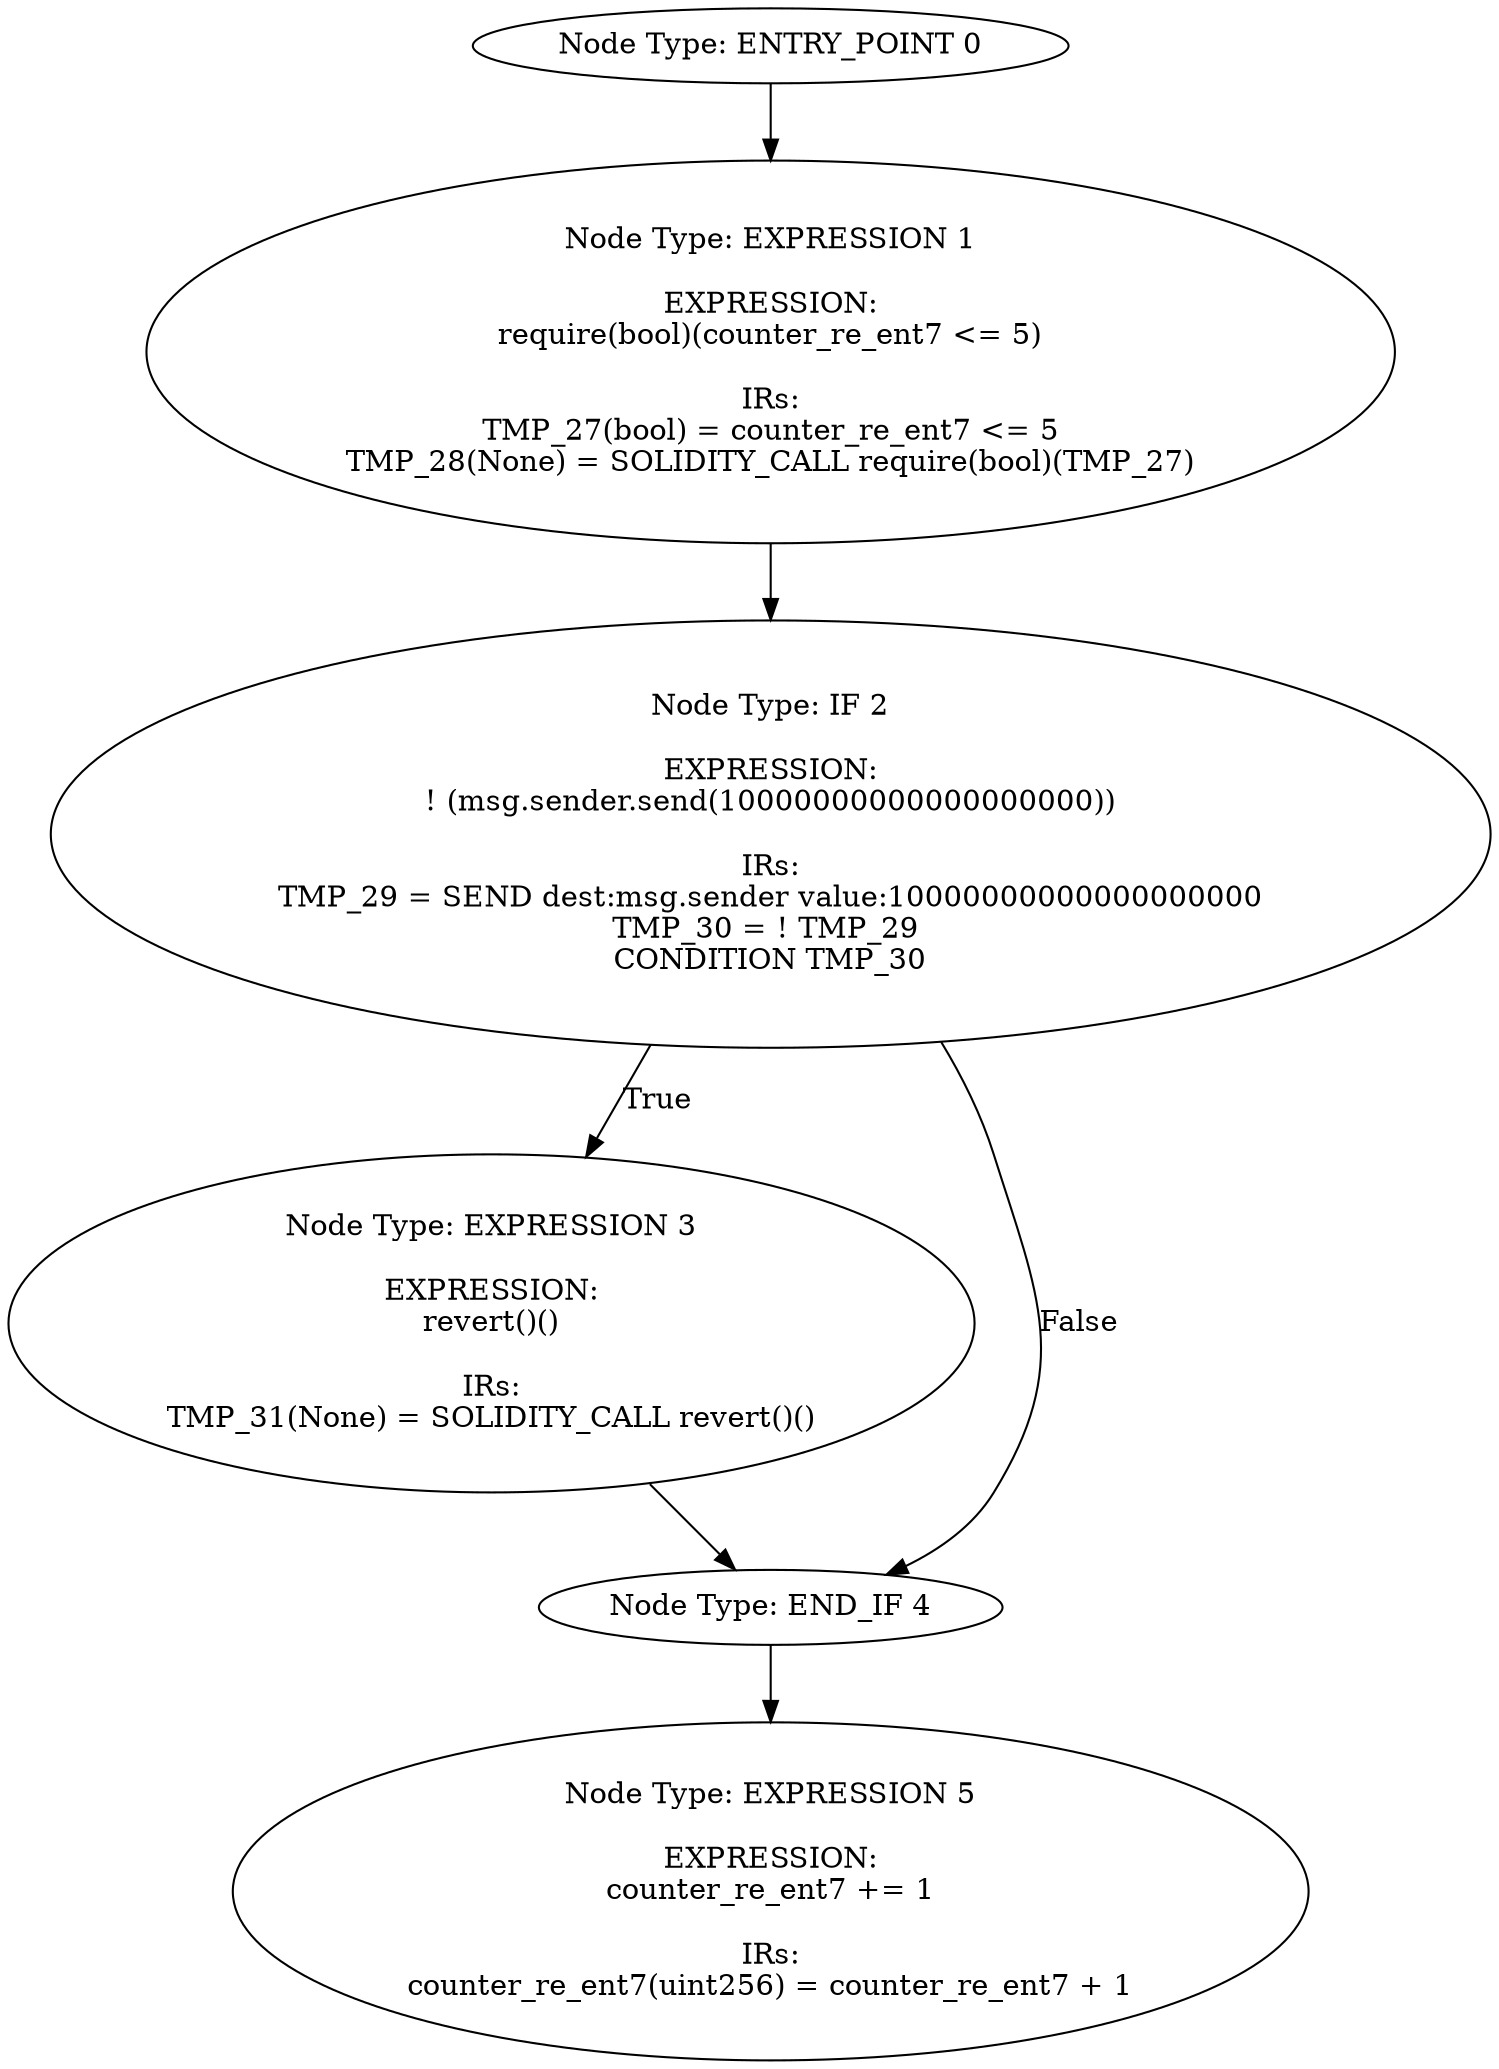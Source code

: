 digraph{
0[label="Node Type: ENTRY_POINT 0
"];
0->1;
1[label="Node Type: EXPRESSION 1

EXPRESSION:
require(bool)(counter_re_ent7 <= 5)

IRs:
TMP_27(bool) = counter_re_ent7 <= 5
TMP_28(None) = SOLIDITY_CALL require(bool)(TMP_27)"];
1->2;
2[label="Node Type: IF 2

EXPRESSION:
! (msg.sender.send(10000000000000000000))

IRs:
TMP_29 = SEND dest:msg.sender value:10000000000000000000
TMP_30 = ! TMP_29 
CONDITION TMP_30"];
2->3[label="True"];
2->4[label="False"];
3[label="Node Type: EXPRESSION 3

EXPRESSION:
revert()()

IRs:
TMP_31(None) = SOLIDITY_CALL revert()()"];
3->4;
4[label="Node Type: END_IF 4
"];
4->5;
5[label="Node Type: EXPRESSION 5

EXPRESSION:
counter_re_ent7 += 1

IRs:
counter_re_ent7(uint256) = counter_re_ent7 + 1"];
}
